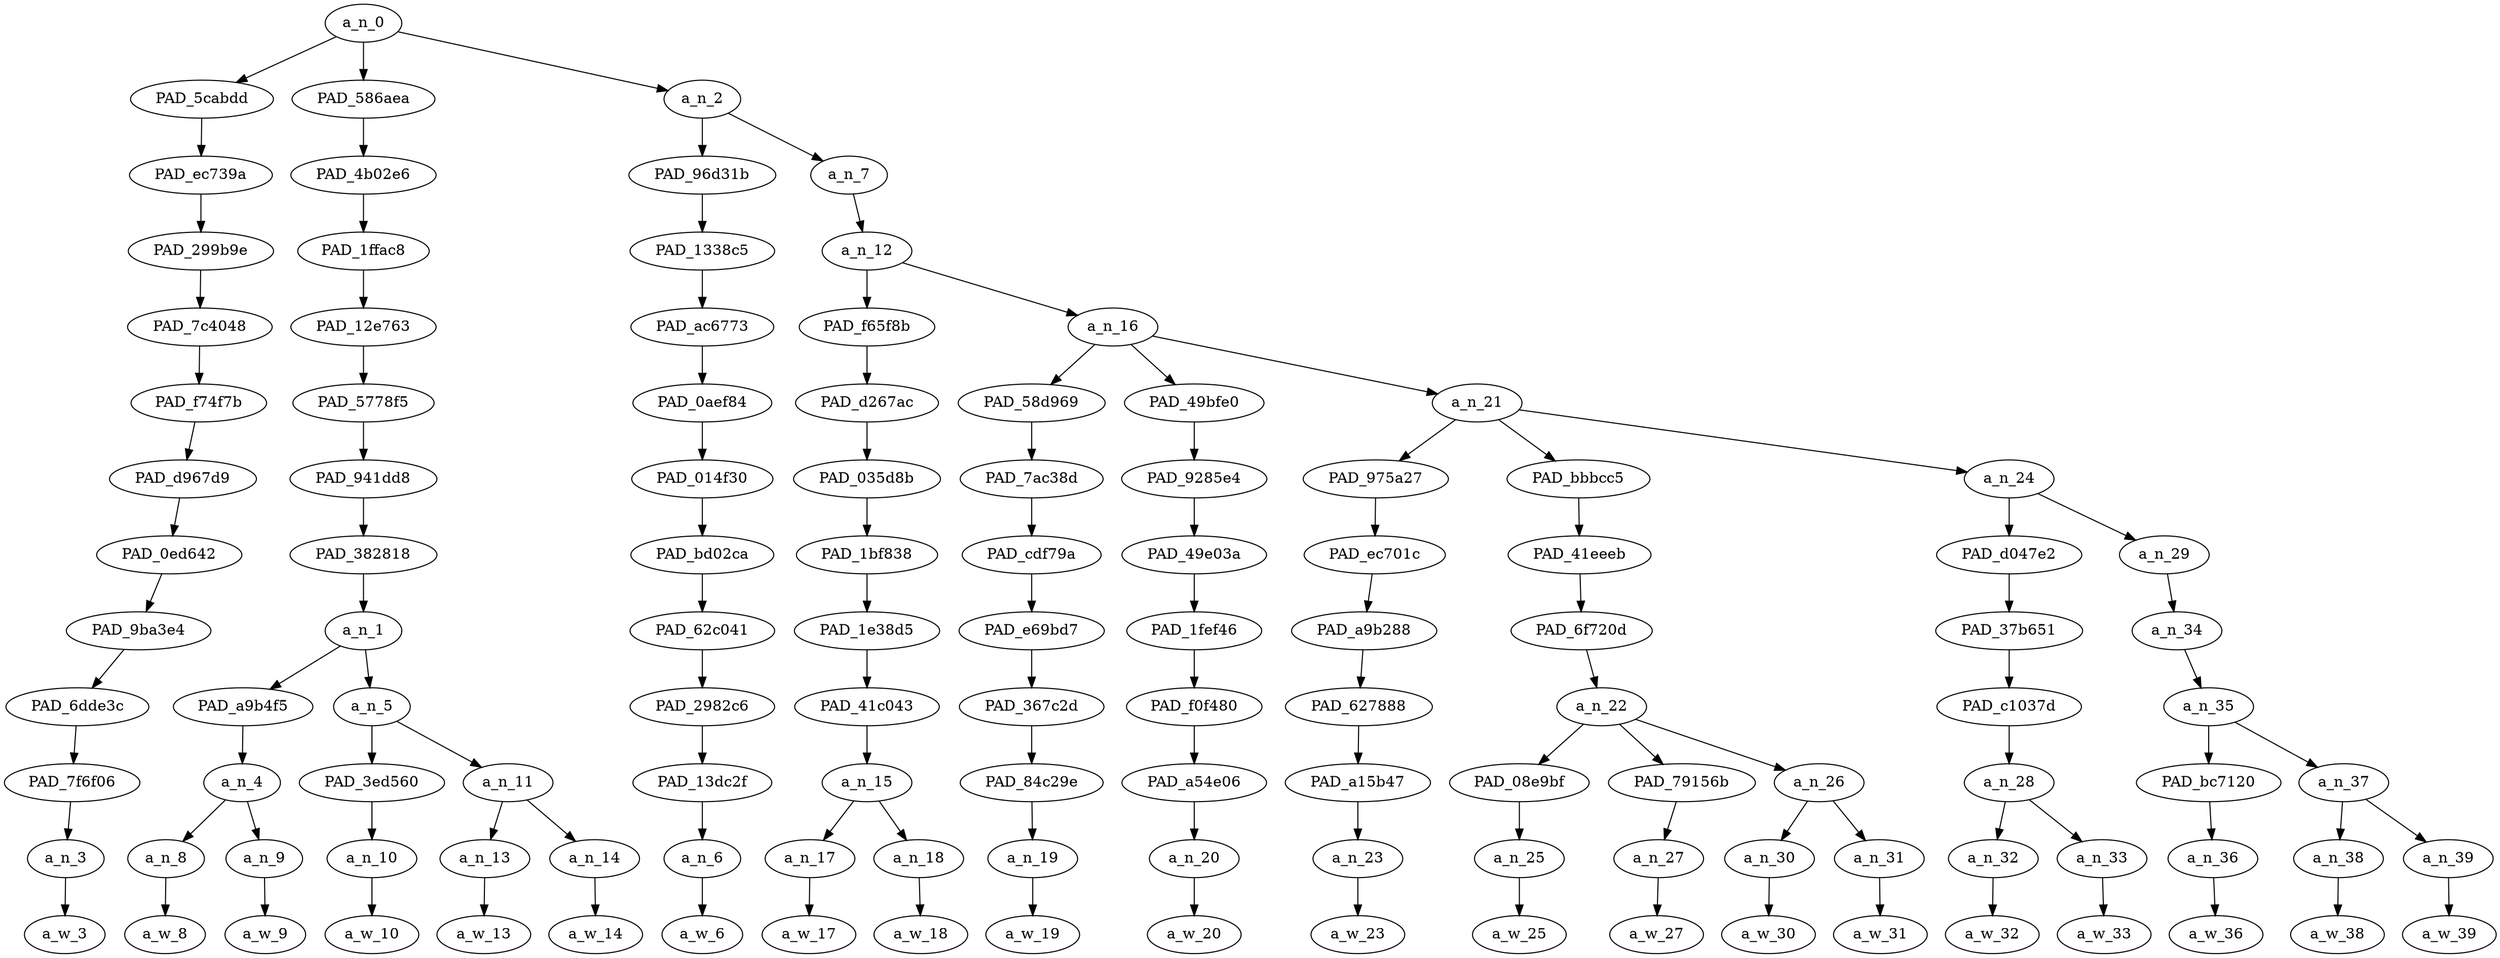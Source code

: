 strict digraph "" {
	a_n_0	[div_dir=1,
		index=0,
		level=12,
		pos="9.445601851851853,12!",
		text_span="[0, 1, 2, 3, 4, 5, 6, 7, 8, 9, 10, 11, 12, 13, 14, 15, 16, 17, 18, 19, 20]",
		value=0.99999999];
	PAD_5cabdd	[div_dir=1,
		index=2,
		level=11,
		pos="20.0,11!",
		text_span="[20]",
		value=0.04659285];
	a_n_0 -> PAD_5cabdd;
	PAD_586aea	[div_dir=1,
		index=0,
		level=11,
		pos="1.625,11!",
		text_span="[0, 1, 2, 3, 4]",
		value=0.20756611];
	a_n_0 -> PAD_586aea;
	a_n_2	[div_dir=1,
		index=1,
		level=11,
		pos="6.711805555555555,11!",
		text_span="[5, 6, 7, 8, 9, 10, 11, 12, 13, 14, 15, 16, 17, 18, 19]",
		value=0.74518967];
	a_n_0 -> a_n_2;
	PAD_ec739a	[div_dir=1,
		index=3,
		level=10,
		pos="20.0,10!",
		text_span="[20]",
		value=0.04659285];
	PAD_5cabdd -> PAD_ec739a;
	PAD_299b9e	[div_dir=1,
		index=3,
		level=9,
		pos="20.0,9!",
		text_span="[20]",
		value=0.04659285];
	PAD_ec739a -> PAD_299b9e;
	PAD_7c4048	[div_dir=1,
		index=4,
		level=8,
		pos="20.0,8!",
		text_span="[20]",
		value=0.04659285];
	PAD_299b9e -> PAD_7c4048;
	PAD_f74f7b	[div_dir=1,
		index=6,
		level=7,
		pos="20.0,7!",
		text_span="[20]",
		value=0.04659285];
	PAD_7c4048 -> PAD_f74f7b;
	PAD_d967d9	[div_dir=1,
		index=8,
		level=6,
		pos="20.0,6!",
		text_span="[20]",
		value=0.04659285];
	PAD_f74f7b -> PAD_d967d9;
	PAD_0ed642	[div_dir=1,
		index=9,
		level=5,
		pos="20.0,5!",
		text_span="[20]",
		value=0.04659285];
	PAD_d967d9 -> PAD_0ed642;
	PAD_9ba3e4	[div_dir=1,
		index=9,
		level=4,
		pos="20.0,4!",
		text_span="[20]",
		value=0.04659285];
	PAD_0ed642 -> PAD_9ba3e4;
	PAD_6dde3c	[div_dir=1,
		index=10,
		level=3,
		pos="20.0,3!",
		text_span="[20]",
		value=0.04659285];
	PAD_9ba3e4 -> PAD_6dde3c;
	PAD_7f6f06	[div_dir=1,
		index=14,
		level=2,
		pos="20.0,2!",
		text_span="[20]",
		value=0.04659285];
	PAD_6dde3c -> PAD_7f6f06;
	a_n_3	[div_dir=1,
		index=20,
		level=1,
		pos="20.0,1!",
		text_span="[20]",
		value=0.04659285];
	PAD_7f6f06 -> a_n_3;
	a_w_3	[div_dir=0,
		index=20,
		level=0,
		pos="20,0!",
		text_span="[20]",
		value=u];
	a_n_3 -> a_w_3;
	PAD_4b02e6	[div_dir=1,
		index=0,
		level=10,
		pos="1.625,10!",
		text_span="[0, 1, 2, 3, 4]",
		value=0.20756611];
	PAD_586aea -> PAD_4b02e6;
	PAD_1ffac8	[div_dir=1,
		index=0,
		level=9,
		pos="1.625,9!",
		text_span="[0, 1, 2, 3, 4]",
		value=0.20756611];
	PAD_4b02e6 -> PAD_1ffac8;
	PAD_12e763	[div_dir=1,
		index=0,
		level=8,
		pos="1.625,8!",
		text_span="[0, 1, 2, 3, 4]",
		value=0.20756611];
	PAD_1ffac8 -> PAD_12e763;
	PAD_5778f5	[div_dir=1,
		index=0,
		level=7,
		pos="1.625,7!",
		text_span="[0, 1, 2, 3, 4]",
		value=0.20756611];
	PAD_12e763 -> PAD_5778f5;
	PAD_941dd8	[div_dir=1,
		index=0,
		level=6,
		pos="1.625,6!",
		text_span="[0, 1, 2, 3, 4]",
		value=0.20756611];
	PAD_5778f5 -> PAD_941dd8;
	PAD_382818	[div_dir=1,
		index=0,
		level=5,
		pos="1.625,5!",
		text_span="[0, 1, 2, 3, 4]",
		value=0.20756611];
	PAD_941dd8 -> PAD_382818;
	a_n_1	[div_dir=1,
		index=0,
		level=4,
		pos="1.625,4!",
		text_span="[0, 1, 2, 3, 4]",
		value=0.20756611];
	PAD_382818 -> a_n_1;
	PAD_a9b4f5	[div_dir=1,
		index=0,
		level=3,
		pos="0.5,3!",
		text_span="[0, 1]",
		value=0.13484954];
	a_n_1 -> PAD_a9b4f5;
	a_n_5	[div_dir=1,
		index=1,
		level=3,
		pos="2.75,3!",
		text_span="[2, 3, 4]",
		value=0.07248002];
	a_n_1 -> a_n_5;
	a_n_4	[div_dir=1,
		index=0,
		level=2,
		pos="0.5,2!",
		text_span="[0, 1]",
		value=0.13484954];
	PAD_a9b4f5 -> a_n_4;
	a_n_8	[div_dir=1,
		index=0,
		level=1,
		pos="0.0,1!",
		text_span="[0]",
		value=0.06329375];
	a_n_4 -> a_n_8;
	a_n_9	[div_dir=1,
		index=1,
		level=1,
		pos="1.0,1!",
		text_span="[1]",
		value=0.07137035];
	a_n_4 -> a_n_9;
	a_w_8	[div_dir=0,
		index=0,
		level=0,
		pos="0,0!",
		text_span="[0]",
		value=whitey];
	a_n_8 -> a_w_8;
	a_w_9	[div_dir=0,
		index=1,
		level=0,
		pos="1,0!",
		text_span="[1]",
		value=prevails];
	a_n_9 -> a_w_9;
	PAD_3ed560	[div_dir=1,
		index=1,
		level=2,
		pos="2.0,2!",
		text_span="[2]",
		value=0.02359661];
	a_n_5 -> PAD_3ed560;
	a_n_11	[div_dir=1,
		index=2,
		level=2,
		pos="3.5,2!",
		text_span="[3, 4]",
		value=0.04873650];
	a_n_5 -> a_n_11;
	a_n_10	[div_dir=1,
		index=2,
		level=1,
		pos="2.0,1!",
		text_span="[2]",
		value=0.02359661];
	PAD_3ed560 -> a_n_10;
	a_w_10	[div_dir=0,
		index=2,
		level=0,
		pos="2,0!",
		text_span="[2]",
		value=for];
	a_n_10 -> a_w_10;
	a_n_13	[div_dir=1,
		index=3,
		level=1,
		pos="3.0,1!",
		text_span="[3]",
		value=0.02035365];
	a_n_11 -> a_n_13;
	a_n_14	[div_dir=1,
		index=4,
		level=1,
		pos="4.0,1!",
		text_span="[4]",
		value=0.02825955];
	a_n_11 -> a_n_14;
	a_w_13	[div_dir=0,
		index=3,
		level=0,
		pos="3,0!",
		text_span="[3]",
		value=a];
	a_n_13 -> a_w_13;
	a_w_14	[div_dir=0,
		index=4,
		level=0,
		pos="4,0!",
		text_span="[4]",
		value=change];
	a_n_14 -> a_w_14;
	PAD_96d31b	[div_dir=1,
		index=1,
		level=10,
		pos="5.0,10!",
		text_span="[5]",
		value=0.03384063];
	a_n_2 -> PAD_96d31b;
	a_n_7	[div_dir=1,
		index=2,
		level=10,
		pos="8.42361111111111,10!",
		text_span="[6, 7, 8, 9, 10, 11, 12, 13, 14, 15, 16, 17, 18, 19]",
		value=0.71071639];
	a_n_2 -> a_n_7;
	PAD_1338c5	[div_dir=1,
		index=1,
		level=9,
		pos="5.0,9!",
		text_span="[5]",
		value=0.03384063];
	PAD_96d31b -> PAD_1338c5;
	PAD_ac6773	[div_dir=1,
		index=1,
		level=8,
		pos="5.0,8!",
		text_span="[5]",
		value=0.03384063];
	PAD_1338c5 -> PAD_ac6773;
	PAD_0aef84	[div_dir=1,
		index=1,
		level=7,
		pos="5.0,7!",
		text_span="[5]",
		value=0.03384063];
	PAD_ac6773 -> PAD_0aef84;
	PAD_014f30	[div_dir=1,
		index=1,
		level=6,
		pos="5.0,6!",
		text_span="[5]",
		value=0.03384063];
	PAD_0aef84 -> PAD_014f30;
	PAD_bd02ca	[div_dir=1,
		index=1,
		level=5,
		pos="5.0,5!",
		text_span="[5]",
		value=0.03384063];
	PAD_014f30 -> PAD_bd02ca;
	PAD_62c041	[div_dir=1,
		index=1,
		level=4,
		pos="5.0,4!",
		text_span="[5]",
		value=0.03384063];
	PAD_bd02ca -> PAD_62c041;
	PAD_2982c6	[div_dir=1,
		index=2,
		level=3,
		pos="5.0,3!",
		text_span="[5]",
		value=0.03384063];
	PAD_62c041 -> PAD_2982c6;
	PAD_13dc2f	[div_dir=1,
		index=3,
		level=2,
		pos="5.0,2!",
		text_span="[5]",
		value=0.03384063];
	PAD_2982c6 -> PAD_13dc2f;
	a_n_6	[div_dir=1,
		index=5,
		level=1,
		pos="5.0,1!",
		text_span="[5]",
		value=0.03384063];
	PAD_13dc2f -> a_n_6;
	a_w_6	[div_dir=0,
		index=5,
		level=0,
		pos="5,0!",
		text_span="[5]",
		value=miss];
	a_n_6 -> a_w_6;
	a_n_12	[div_dir=1,
		index=2,
		level=9,
		pos="8.42361111111111,9!",
		text_span="[6, 7, 8, 9, 10, 11, 12, 13, 14, 15, 16, 17, 18, 19]",
		value=0.71006787];
	a_n_7 -> a_n_12;
	PAD_f65f8b	[div_dir=1,
		index=2,
		level=8,
		pos="6.5,8!",
		text_span="[6, 7]",
		value=0.06769166];
	a_n_12 -> PAD_f65f8b;
	a_n_16	[div_dir=1,
		index=3,
		level=8,
		pos="10.347222222222221,8!",
		text_span="[8, 9, 10, 11, 12, 13, 14, 15, 16, 17, 18, 19]",
		value=0.64172770];
	a_n_12 -> a_n_16;
	PAD_d267ac	[div_dir=1,
		index=2,
		level=7,
		pos="6.5,7!",
		text_span="[6, 7]",
		value=0.06769166];
	PAD_f65f8b -> PAD_d267ac;
	PAD_035d8b	[div_dir=1,
		index=2,
		level=6,
		pos="6.5,6!",
		text_span="[6, 7]",
		value=0.06769166];
	PAD_d267ac -> PAD_035d8b;
	PAD_1bf838	[div_dir=1,
		index=2,
		level=5,
		pos="6.5,5!",
		text_span="[6, 7]",
		value=0.06769166];
	PAD_035d8b -> PAD_1bf838;
	PAD_1e38d5	[div_dir=1,
		index=2,
		level=4,
		pos="6.5,4!",
		text_span="[6, 7]",
		value=0.06769166];
	PAD_1bf838 -> PAD_1e38d5;
	PAD_41c043	[div_dir=1,
		index=3,
		level=3,
		pos="6.5,3!",
		text_span="[6, 7]",
		value=0.06769166];
	PAD_1e38d5 -> PAD_41c043;
	a_n_15	[div_dir=1,
		index=4,
		level=2,
		pos="6.5,2!",
		text_span="[6, 7]",
		value=0.06769166];
	PAD_41c043 -> a_n_15;
	a_n_17	[div_dir=1,
		index=6,
		level=1,
		pos="6.0,1!",
		text_span="[6]",
		value=0.02873670];
	a_n_15 -> a_n_17;
	a_n_18	[div_dir=1,
		index=7,
		level=1,
		pos="7.0,1!",
		text_span="[7]",
		value=0.03882678];
	a_n_15 -> a_n_18;
	a_w_17	[div_dir=0,
		index=6,
		level=0,
		pos="6,0!",
		text_span="[6]",
		value=south];
	a_n_17 -> a_w_17;
	a_w_18	[div_dir=0,
		index=7,
		level=0,
		pos="7,0!",
		text_span="[7]",
		value=africa];
	a_n_18 -> a_w_18;
	PAD_58d969	[div_dir=1,
		index=3,
		level=7,
		pos="8.0,7!",
		text_span="[8]",
		value=0.03499422];
	a_n_16 -> PAD_58d969;
	PAD_49bfe0	[div_dir=1,
		index=4,
		level=7,
		pos="9.0,7!",
		text_span="[9]",
		value=0.02186932];
	a_n_16 -> PAD_49bfe0;
	a_n_21	[div_dir=1,
		index=5,
		level=7,
		pos="14.041666666666666,7!",
		text_span="[10, 11, 12, 13, 14, 15, 16, 17, 18, 19]",
		value=0.58422185];
	a_n_16 -> a_n_21;
	PAD_7ac38d	[div_dir=1,
		index=3,
		level=6,
		pos="8.0,6!",
		text_span="[8]",
		value=0.03499422];
	PAD_58d969 -> PAD_7ac38d;
	PAD_cdf79a	[div_dir=1,
		index=3,
		level=5,
		pos="8.0,5!",
		text_span="[8]",
		value=0.03499422];
	PAD_7ac38d -> PAD_cdf79a;
	PAD_e69bd7	[div_dir=1,
		index=3,
		level=4,
		pos="8.0,4!",
		text_span="[8]",
		value=0.03499422];
	PAD_cdf79a -> PAD_e69bd7;
	PAD_367c2d	[div_dir=1,
		index=4,
		level=3,
		pos="8.0,3!",
		text_span="[8]",
		value=0.03499422];
	PAD_e69bd7 -> PAD_367c2d;
	PAD_84c29e	[div_dir=1,
		index=5,
		level=2,
		pos="8.0,2!",
		text_span="[8]",
		value=0.03499422];
	PAD_367c2d -> PAD_84c29e;
	a_n_19	[div_dir=1,
		index=8,
		level=1,
		pos="8.0,1!",
		text_span="[8]",
		value=0.03499422];
	PAD_84c29e -> a_n_19;
	a_w_19	[div_dir=0,
		index=8,
		level=0,
		pos="8,0!",
		text_span="[8]",
		value=beats];
	a_n_19 -> a_w_19;
	PAD_9285e4	[div_dir=1,
		index=4,
		level=6,
		pos="9.0,6!",
		text_span="[9]",
		value=0.02186932];
	PAD_49bfe0 -> PAD_9285e4;
	PAD_49e03a	[div_dir=1,
		index=4,
		level=5,
		pos="9.0,5!",
		text_span="[9]",
		value=0.02186932];
	PAD_9285e4 -> PAD_49e03a;
	PAD_1fef46	[div_dir=1,
		index=4,
		level=4,
		pos="9.0,4!",
		text_span="[9]",
		value=0.02186932];
	PAD_49e03a -> PAD_1fef46;
	PAD_f0f480	[div_dir=1,
		index=5,
		level=3,
		pos="9.0,3!",
		text_span="[9]",
		value=0.02186932];
	PAD_1fef46 -> PAD_f0f480;
	PAD_a54e06	[div_dir=1,
		index=6,
		level=2,
		pos="9.0,2!",
		text_span="[9]",
		value=0.02186932];
	PAD_f0f480 -> PAD_a54e06;
	a_n_20	[div_dir=1,
		index=9,
		level=1,
		pos="9.0,1!",
		text_span="[9]",
		value=0.02186932];
	PAD_a54e06 -> a_n_20;
	a_w_20	[div_dir=0,
		index=9,
		level=0,
		pos="9,0!",
		text_span="[9]",
		value=out];
	a_n_20 -> a_w_20;
	PAD_975a27	[div_dir=-1,
		index=6,
		level=6,
		pos="14.0,6!",
		text_span="[14]",
		value=0.02745711];
	a_n_21 -> PAD_975a27;
	PAD_bbbcc5	[div_dir=1,
		index=5,
		level=6,
		pos="11.5,6!",
		text_span="[10, 11, 12, 13]",
		value=0.29324233];
	a_n_21 -> PAD_bbbcc5;
	a_n_24	[div_dir=1,
		index=7,
		level=6,
		pos="16.625,6!",
		text_span="[15, 16, 17, 18, 19]",
		value=0.26289814];
	a_n_21 -> a_n_24;
	PAD_ec701c	[div_dir=-1,
		index=6,
		level=5,
		pos="14.0,5!",
		text_span="[14]",
		value=0.02745711];
	PAD_975a27 -> PAD_ec701c;
	PAD_a9b288	[div_dir=-1,
		index=6,
		level=4,
		pos="14.0,4!",
		text_span="[14]",
		value=0.02745711];
	PAD_ec701c -> PAD_a9b288;
	PAD_627888	[div_dir=-1,
		index=7,
		level=3,
		pos="14.0,3!",
		text_span="[14]",
		value=0.02745711];
	PAD_a9b288 -> PAD_627888;
	PAD_a15b47	[div_dir=-1,
		index=10,
		level=2,
		pos="14.0,2!",
		text_span="[14]",
		value=0.02745711];
	PAD_627888 -> PAD_a15b47;
	a_n_23	[div_dir=-1,
		index=14,
		level=1,
		pos="14.0,1!",
		text_span="[14]",
		value=0.02745711];
	PAD_a15b47 -> a_n_23;
	a_w_23	[div_dir=0,
		index=14,
		level=0,
		pos="14,0!",
		text_span="[14]",
		value=and];
	a_n_23 -> a_w_23;
	PAD_41eeeb	[div_dir=1,
		index=5,
		level=5,
		pos="11.5,5!",
		text_span="[10, 11, 12, 13]",
		value=0.29324233];
	PAD_bbbcc5 -> PAD_41eeeb;
	PAD_6f720d	[div_dir=1,
		index=5,
		level=4,
		pos="11.5,4!",
		text_span="[10, 11, 12, 13]",
		value=0.29324233];
	PAD_41eeeb -> PAD_6f720d;
	a_n_22	[div_dir=1,
		index=6,
		level=3,
		pos="11.5,3!",
		text_span="[10, 11, 12, 13]",
		value=0.29324233];
	PAD_6f720d -> a_n_22;
	PAD_08e9bf	[div_dir=1,
		index=7,
		level=2,
		pos="10.0,2!",
		text_span="[10]",
		value=0.02610932];
	a_n_22 -> PAD_08e9bf;
	PAD_79156b	[div_dir=1,
		index=9,
		level=2,
		pos="13.0,2!",
		text_span="[13]",
		value=0.13219544];
	a_n_22 -> PAD_79156b;
	a_n_26	[div_dir=1,
		index=8,
		level=2,
		pos="11.5,2!",
		text_span="[11, 12]",
		value=0.13445544];
	a_n_22 -> a_n_26;
	a_n_25	[div_dir=1,
		index=10,
		level=1,
		pos="10.0,1!",
		text_span="[10]",
		value=0.02610932];
	PAD_08e9bf -> a_n_25;
	a_w_25	[div_dir=0,
		index=10,
		level=0,
		pos="10,0!",
		text_span="[10]",
		value=a1];
	a_n_25 -> a_w_25;
	a_n_27	[div_dir=1,
		index=13,
		level=1,
		pos="13.0,1!",
		text_span="[13]",
		value=0.13219544];
	PAD_79156b -> a_n_27;
	a_w_27	[div_dir=0,
		index=13,
		level=0,
		pos="13,0!",
		text_span="[13]",
		value=spics];
	a_n_27 -> a_w_27;
	a_n_30	[div_dir=1,
		index=11,
		level=1,
		pos="11.0,1!",
		text_span="[11]",
		value=0.09815955];
	a_n_26 -> a_n_30;
	a_n_31	[div_dir=1,
		index=12,
		level=1,
		pos="12.0,1!",
		text_span="[12]",
		value=0.03618898];
	a_n_26 -> a_n_31;
	a_w_30	[div_dir=0,
		index=11,
		level=0,
		pos="11,0!",
		text_span="[11]",
		value=nig];
	a_n_30 -> a_w_30;
	a_w_31	[div_dir=0,
		index=12,
		level=0,
		pos="12,0!",
		text_span="[12]",
		value=two];
	a_n_31 -> a_w_31;
	PAD_d047e2	[div_dir=1,
		index=7,
		level=5,
		pos="15.5,5!",
		text_span="[15, 16]",
		value=0.17813922];
	a_n_24 -> PAD_d047e2;
	a_n_29	[div_dir=-1,
		index=8,
		level=5,
		pos="17.75,5!",
		text_span="[17, 18, 19]",
		value=0.08429445];
	a_n_24 -> a_n_29;
	PAD_37b651	[div_dir=1,
		index=7,
		level=4,
		pos="15.5,4!",
		text_span="[15, 16]",
		value=0.17813922];
	PAD_d047e2 -> PAD_37b651;
	PAD_c1037d	[div_dir=1,
		index=8,
		level=3,
		pos="15.5,3!",
		text_span="[15, 16]",
		value=0.17813922];
	PAD_37b651 -> PAD_c1037d;
	a_n_28	[div_dir=1,
		index=11,
		level=2,
		pos="15.5,2!",
		text_span="[15, 16]",
		value=0.17813922];
	PAD_c1037d -> a_n_28;
	a_n_32	[div_dir=-1,
		index=15,
		level=1,
		pos="15.0,1!",
		text_span="[15]",
		value=0.03022585];
	a_n_28 -> a_n_32;
	a_n_33	[div_dir=1,
		index=16,
		level=1,
		pos="16.0,1!",
		text_span="[16]",
		value=0.14717877];
	a_n_28 -> a_n_33;
	a_w_32	[div_dir=0,
		index=15,
		level=0,
		pos="15,0!",
		text_span="[15]",
		value=a2];
	a_n_32 -> a_w_32;
	a_w_33	[div_dir=0,
		index=16,
		level=0,
		pos="16,0!",
		text_span="[16]",
		value=gook];
	a_n_33 -> a_w_33;
	a_n_34	[div_dir=-1,
		index=8,
		level=4,
		pos="17.75,4!",
		text_span="[17, 18, 19]",
		value=0.08422403];
	a_n_29 -> a_n_34;
	a_n_35	[div_dir=-1,
		index=9,
		level=3,
		pos="17.75,3!",
		text_span="[17, 18, 19]",
		value=0.08415361];
	a_n_34 -> a_n_35;
	PAD_bc7120	[div_dir=-1,
		index=12,
		level=2,
		pos="17.0,2!",
		text_span="[17]",
		value=0.02560097];
	a_n_35 -> PAD_bc7120;
	a_n_37	[div_dir=-1,
		index=13,
		level=2,
		pos="18.5,2!",
		text_span="[18, 19]",
		value=0.05848223];
	a_n_35 -> a_n_37;
	a_n_36	[div_dir=-1,
		index=17,
		level=1,
		pos="17.0,1!",
		text_span="[17]",
		value=0.02560097];
	PAD_bc7120 -> a_n_36;
	a_w_36	[div_dir=0,
		index=17,
		level=0,
		pos="17,0!",
		text_span="[17]",
		value=to];
	a_n_36 -> a_w_36;
	a_n_38	[div_dir=-1,
		index=18,
		level=1,
		pos="18.0,1!",
		text_span="[18]",
		value=0.02544970];
	a_n_37 -> a_n_38;
	a_n_39	[div_dir=1,
		index=19,
		level=1,
		pos="19.0,1!",
		text_span="[19]",
		value=0.03300975];
	a_n_37 -> a_n_39;
	a_w_38	[div_dir=0,
		index=18,
		level=0,
		pos="18,0!",
		text_span="[18]",
		value=win];
	a_n_38 -> a_w_38;
	a_w_39	[div_dir=0,
		index=19,
		level=0,
		pos="19,0!",
		text_span="[19]",
		value=miss1];
	a_n_39 -> a_w_39;
}
